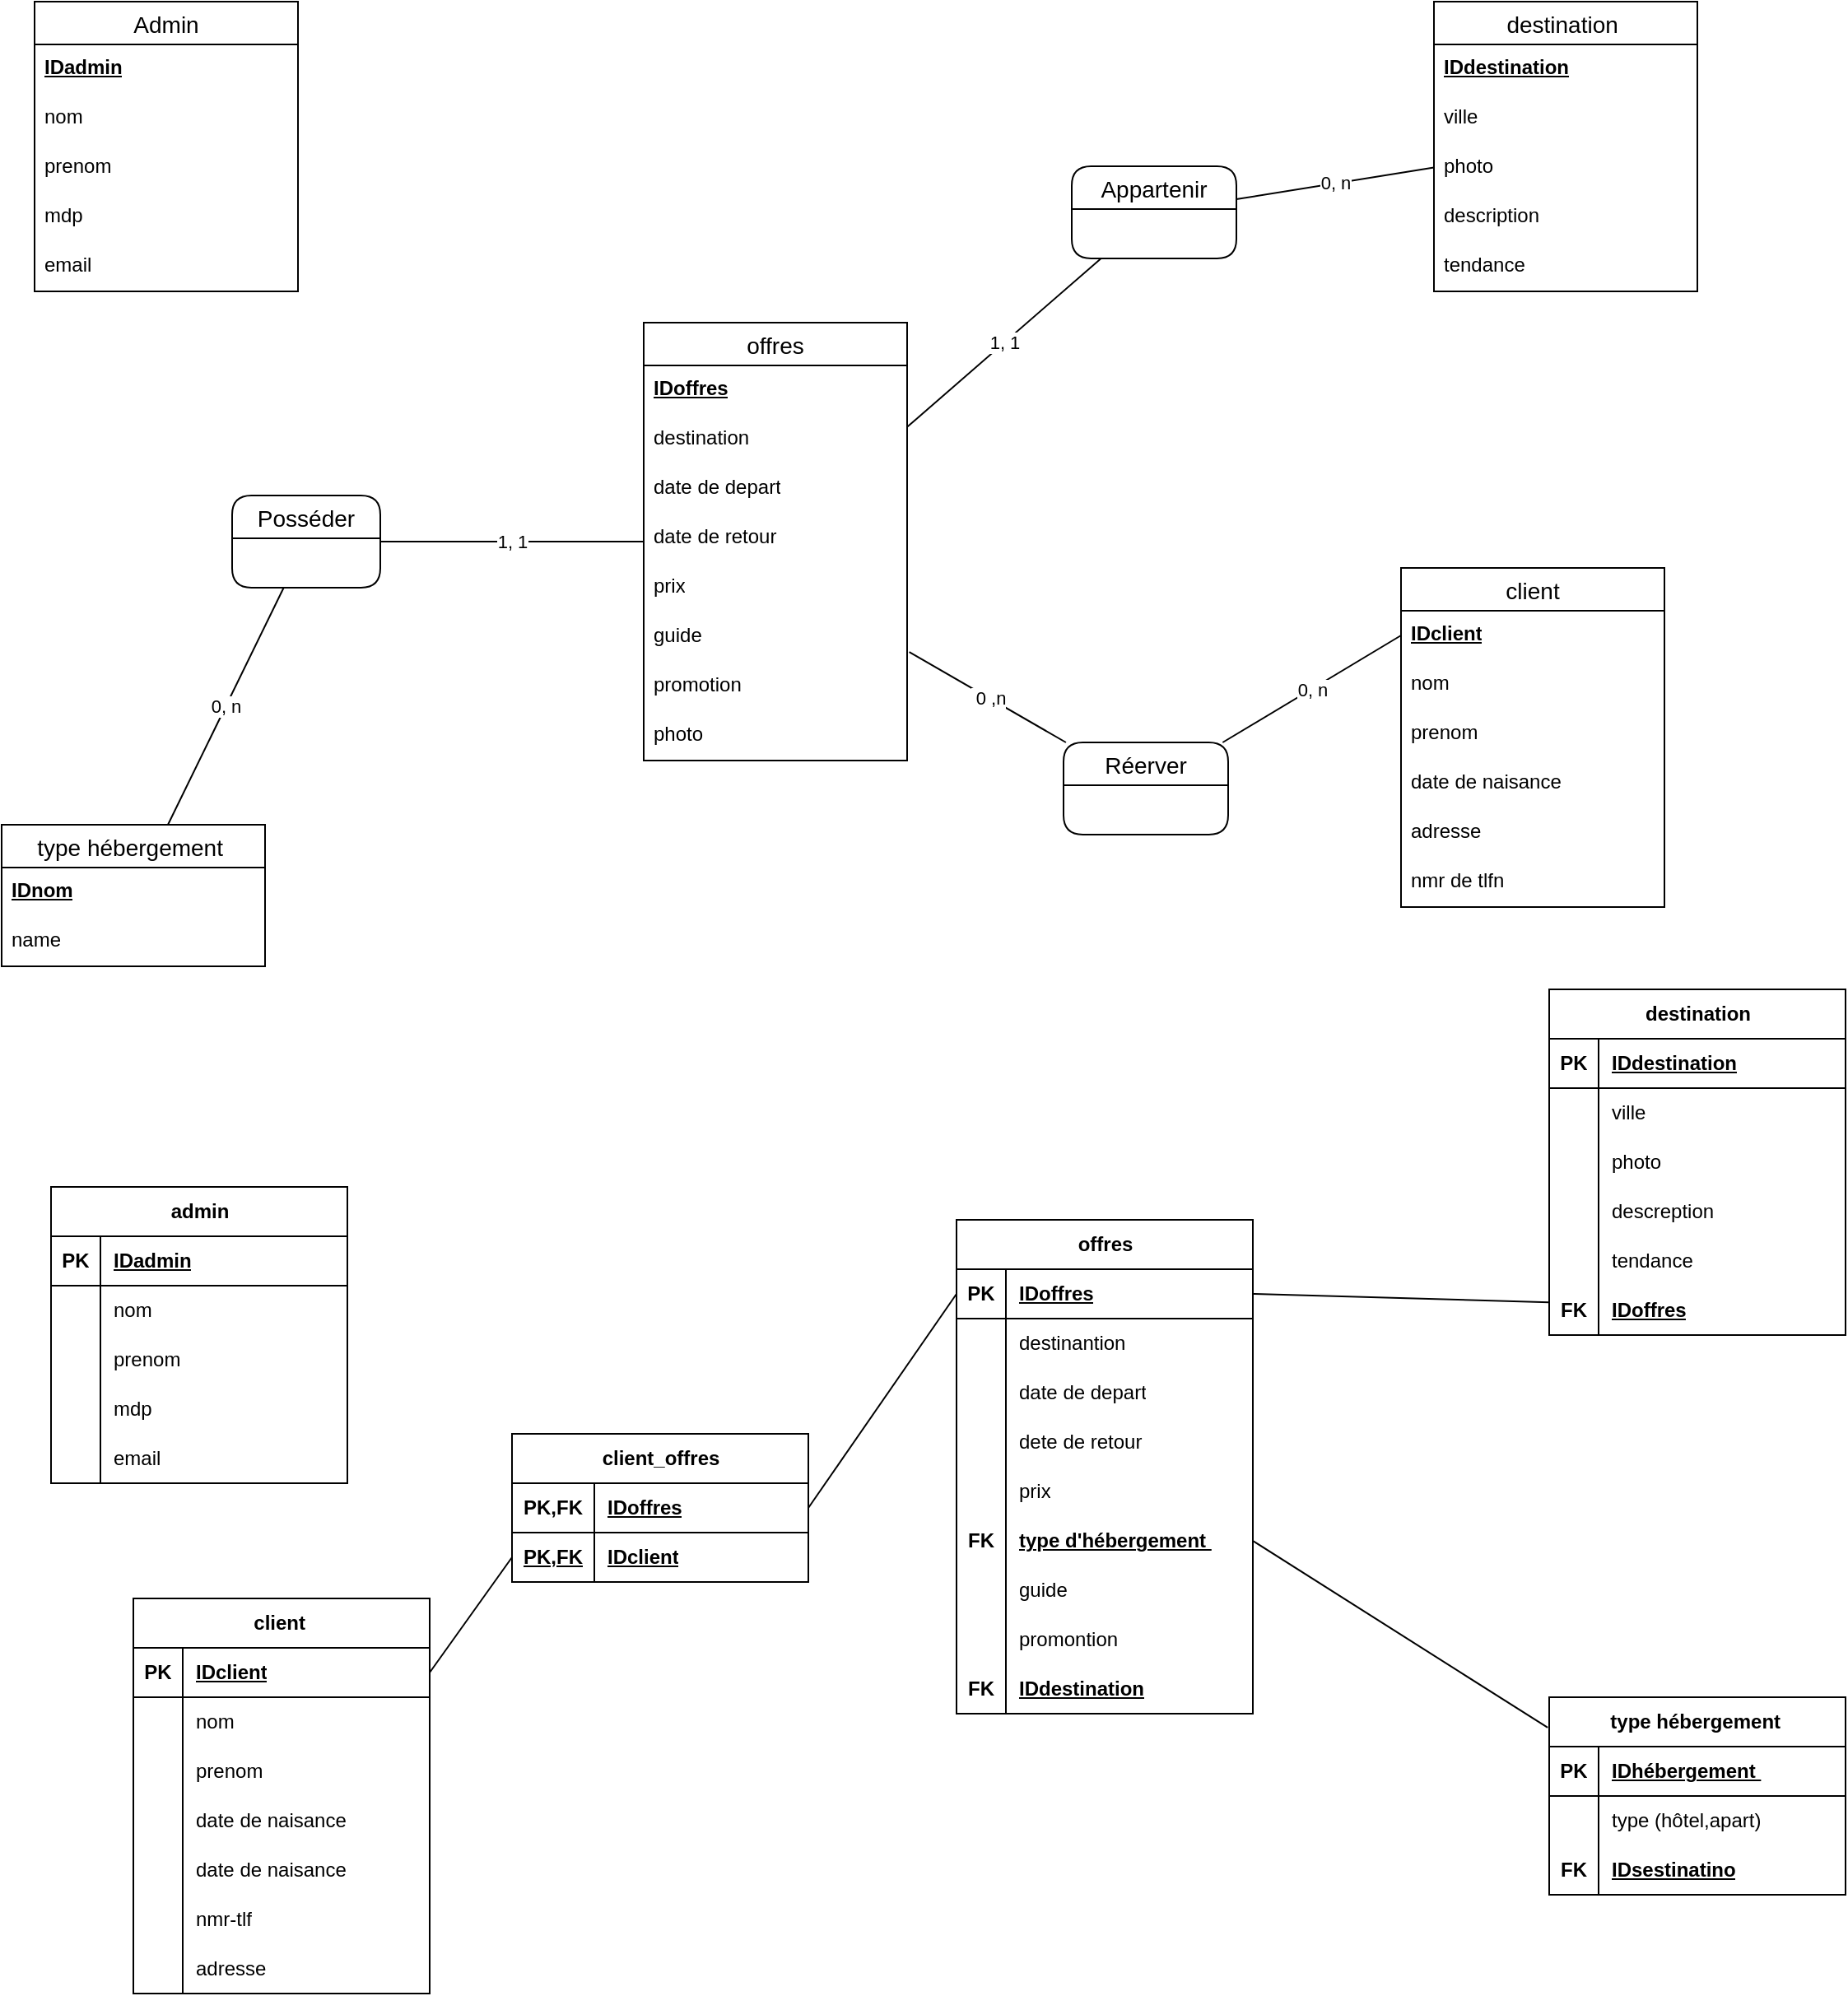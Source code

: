 <mxfile version="21.6.9" type="device">
  <diagram id="Op5srMXvZ2nW5d3PM_7m" name="Page-1">
    <mxGraphModel dx="1677" dy="707" grid="1" gridSize="10" guides="1" tooltips="1" connect="1" arrows="1" fold="1" page="1" pageScale="1" pageWidth="1169" pageHeight="827" math="0" shadow="0">
      <root>
        <mxCell id="0" />
        <mxCell id="1" parent="0" />
        <mxCell id="Rq-ZD23DqwfcKVYxc4v0-29" value="Admin" style="swimlane;fontStyle=0;childLayout=stackLayout;horizontal=1;startSize=26;horizontalStack=0;resizeParent=1;resizeParentMax=0;resizeLast=0;collapsible=1;marginBottom=0;align=center;fontSize=14;" vertex="1" parent="1">
          <mxGeometry x="40" y="70" width="160" height="176" as="geometry" />
        </mxCell>
        <mxCell id="Rq-ZD23DqwfcKVYxc4v0-30" value="&lt;b&gt;&lt;u&gt;IDadmin&lt;/u&gt;&lt;/b&gt;" style="text;strokeColor=none;fillColor=none;spacingLeft=4;spacingRight=4;overflow=hidden;rotatable=0;points=[[0,0.5],[1,0.5]];portConstraint=eastwest;fontSize=12;whiteSpace=wrap;html=1;" vertex="1" parent="Rq-ZD23DqwfcKVYxc4v0-29">
          <mxGeometry y="26" width="160" height="30" as="geometry" />
        </mxCell>
        <mxCell id="Rq-ZD23DqwfcKVYxc4v0-32" value="nom&lt;br&gt;" style="text;strokeColor=none;fillColor=none;spacingLeft=4;spacingRight=4;overflow=hidden;rotatable=0;points=[[0,0.5],[1,0.5]];portConstraint=eastwest;fontSize=12;whiteSpace=wrap;html=1;" vertex="1" parent="Rq-ZD23DqwfcKVYxc4v0-29">
          <mxGeometry y="56" width="160" height="30" as="geometry" />
        </mxCell>
        <mxCell id="Rq-ZD23DqwfcKVYxc4v0-33" value="prenom" style="text;strokeColor=none;fillColor=none;spacingLeft=4;spacingRight=4;overflow=hidden;rotatable=0;points=[[0,0.5],[1,0.5]];portConstraint=eastwest;fontSize=12;whiteSpace=wrap;html=1;" vertex="1" parent="Rq-ZD23DqwfcKVYxc4v0-29">
          <mxGeometry y="86" width="160" height="30" as="geometry" />
        </mxCell>
        <mxCell id="Rq-ZD23DqwfcKVYxc4v0-34" value="mdp" style="text;strokeColor=none;fillColor=none;spacingLeft=4;spacingRight=4;overflow=hidden;rotatable=0;points=[[0,0.5],[1,0.5]];portConstraint=eastwest;fontSize=12;whiteSpace=wrap;html=1;" vertex="1" parent="Rq-ZD23DqwfcKVYxc4v0-29">
          <mxGeometry y="116" width="160" height="30" as="geometry" />
        </mxCell>
        <mxCell id="Rq-ZD23DqwfcKVYxc4v0-35" value="email" style="text;strokeColor=none;fillColor=none;spacingLeft=4;spacingRight=4;overflow=hidden;rotatable=0;points=[[0,0.5],[1,0.5]];portConstraint=eastwest;fontSize=12;whiteSpace=wrap;html=1;" vertex="1" parent="Rq-ZD23DqwfcKVYxc4v0-29">
          <mxGeometry y="146" width="160" height="30" as="geometry" />
        </mxCell>
        <mxCell id="Rq-ZD23DqwfcKVYxc4v0-37" value="offres" style="swimlane;fontStyle=0;childLayout=stackLayout;horizontal=1;startSize=26;horizontalStack=0;resizeParent=1;resizeParentMax=0;resizeLast=0;collapsible=1;marginBottom=0;align=center;fontSize=14;" vertex="1" parent="1">
          <mxGeometry x="410" y="265" width="160" height="266" as="geometry" />
        </mxCell>
        <mxCell id="Rq-ZD23DqwfcKVYxc4v0-38" value="&lt;b&gt;&lt;u&gt;IDoffres&lt;/u&gt;&lt;/b&gt;" style="text;strokeColor=none;fillColor=none;spacingLeft=4;spacingRight=4;overflow=hidden;rotatable=0;points=[[0,0.5],[1,0.5]];portConstraint=eastwest;fontSize=12;whiteSpace=wrap;html=1;" vertex="1" parent="Rq-ZD23DqwfcKVYxc4v0-37">
          <mxGeometry y="26" width="160" height="30" as="geometry" />
        </mxCell>
        <mxCell id="Rq-ZD23DqwfcKVYxc4v0-39" value="destination&amp;nbsp;" style="text;strokeColor=none;fillColor=none;spacingLeft=4;spacingRight=4;overflow=hidden;rotatable=0;points=[[0,0.5],[1,0.5]];portConstraint=eastwest;fontSize=12;whiteSpace=wrap;html=1;" vertex="1" parent="Rq-ZD23DqwfcKVYxc4v0-37">
          <mxGeometry y="56" width="160" height="30" as="geometry" />
        </mxCell>
        <mxCell id="Rq-ZD23DqwfcKVYxc4v0-40" value="date de depart" style="text;strokeColor=none;fillColor=none;spacingLeft=4;spacingRight=4;overflow=hidden;rotatable=0;points=[[0,0.5],[1,0.5]];portConstraint=eastwest;fontSize=12;whiteSpace=wrap;html=1;" vertex="1" parent="Rq-ZD23DqwfcKVYxc4v0-37">
          <mxGeometry y="86" width="160" height="30" as="geometry" />
        </mxCell>
        <mxCell id="Rq-ZD23DqwfcKVYxc4v0-41" value="date de retour" style="text;strokeColor=none;fillColor=none;spacingLeft=4;spacingRight=4;overflow=hidden;rotatable=0;points=[[0,0.5],[1,0.5]];portConstraint=eastwest;fontSize=12;whiteSpace=wrap;html=1;" vertex="1" parent="Rq-ZD23DqwfcKVYxc4v0-37">
          <mxGeometry y="116" width="160" height="30" as="geometry" />
        </mxCell>
        <mxCell id="Rq-ZD23DqwfcKVYxc4v0-43" value="prix" style="text;strokeColor=none;fillColor=none;spacingLeft=4;spacingRight=4;overflow=hidden;rotatable=0;points=[[0,0.5],[1,0.5]];portConstraint=eastwest;fontSize=12;whiteSpace=wrap;html=1;" vertex="1" parent="Rq-ZD23DqwfcKVYxc4v0-37">
          <mxGeometry y="146" width="160" height="30" as="geometry" />
        </mxCell>
        <mxCell id="Rq-ZD23DqwfcKVYxc4v0-45" value="guide" style="text;strokeColor=none;fillColor=none;spacingLeft=4;spacingRight=4;overflow=hidden;rotatable=0;points=[[0,0.5],[1,0.5]];portConstraint=eastwest;fontSize=12;whiteSpace=wrap;html=1;" vertex="1" parent="Rq-ZD23DqwfcKVYxc4v0-37">
          <mxGeometry y="176" width="160" height="30" as="geometry" />
        </mxCell>
        <mxCell id="Rq-ZD23DqwfcKVYxc4v0-46" value="promotion&amp;nbsp;" style="text;strokeColor=none;fillColor=none;spacingLeft=4;spacingRight=4;overflow=hidden;rotatable=0;points=[[0,0.5],[1,0.5]];portConstraint=eastwest;fontSize=12;whiteSpace=wrap;html=1;" vertex="1" parent="Rq-ZD23DqwfcKVYxc4v0-37">
          <mxGeometry y="206" width="160" height="30" as="geometry" />
        </mxCell>
        <mxCell id="Rq-ZD23DqwfcKVYxc4v0-181" value="photo" style="text;strokeColor=none;fillColor=none;spacingLeft=4;spacingRight=4;overflow=hidden;rotatable=0;points=[[0,0.5],[1,0.5]];portConstraint=eastwest;fontSize=12;whiteSpace=wrap;html=1;" vertex="1" parent="Rq-ZD23DqwfcKVYxc4v0-37">
          <mxGeometry y="236" width="160" height="30" as="geometry" />
        </mxCell>
        <mxCell id="Rq-ZD23DqwfcKVYxc4v0-52" value="destination " style="swimlane;fontStyle=0;childLayout=stackLayout;horizontal=1;startSize=26;horizontalStack=0;resizeParent=1;resizeParentMax=0;resizeLast=0;collapsible=1;marginBottom=0;align=center;fontSize=14;" vertex="1" parent="1">
          <mxGeometry x="890" y="70" width="160" height="176" as="geometry" />
        </mxCell>
        <mxCell id="Rq-ZD23DqwfcKVYxc4v0-53" value="&lt;b&gt;&lt;u&gt;IDdestination&lt;/u&gt;&lt;/b&gt;" style="text;strokeColor=none;fillColor=none;spacingLeft=4;spacingRight=4;overflow=hidden;rotatable=0;points=[[0,0.5],[1,0.5]];portConstraint=eastwest;fontSize=12;whiteSpace=wrap;html=1;" vertex="1" parent="Rq-ZD23DqwfcKVYxc4v0-52">
          <mxGeometry y="26" width="160" height="30" as="geometry" />
        </mxCell>
        <mxCell id="Rq-ZD23DqwfcKVYxc4v0-54" value="ville" style="text;strokeColor=none;fillColor=none;spacingLeft=4;spacingRight=4;overflow=hidden;rotatable=0;points=[[0,0.5],[1,0.5]];portConstraint=eastwest;fontSize=12;whiteSpace=wrap;html=1;" vertex="1" parent="Rq-ZD23DqwfcKVYxc4v0-52">
          <mxGeometry y="56" width="160" height="30" as="geometry" />
        </mxCell>
        <mxCell id="Rq-ZD23DqwfcKVYxc4v0-56" value="photo" style="text;strokeColor=none;fillColor=none;spacingLeft=4;spacingRight=4;overflow=hidden;rotatable=0;points=[[0,0.5],[1,0.5]];portConstraint=eastwest;fontSize=12;whiteSpace=wrap;html=1;" vertex="1" parent="Rq-ZD23DqwfcKVYxc4v0-52">
          <mxGeometry y="86" width="160" height="30" as="geometry" />
        </mxCell>
        <mxCell id="Rq-ZD23DqwfcKVYxc4v0-55" value="description" style="text;strokeColor=none;fillColor=none;spacingLeft=4;spacingRight=4;overflow=hidden;rotatable=0;points=[[0,0.5],[1,0.5]];portConstraint=eastwest;fontSize=12;whiteSpace=wrap;html=1;" vertex="1" parent="Rq-ZD23DqwfcKVYxc4v0-52">
          <mxGeometry y="116" width="160" height="30" as="geometry" />
        </mxCell>
        <mxCell id="Rq-ZD23DqwfcKVYxc4v0-81" value="tendance" style="text;strokeColor=none;fillColor=none;spacingLeft=4;spacingRight=4;overflow=hidden;rotatable=0;points=[[0,0.5],[1,0.5]];portConstraint=eastwest;fontSize=12;whiteSpace=wrap;html=1;" vertex="1" parent="Rq-ZD23DqwfcKVYxc4v0-52">
          <mxGeometry y="146" width="160" height="30" as="geometry" />
        </mxCell>
        <mxCell id="Rq-ZD23DqwfcKVYxc4v0-61" value="type hébergement " style="swimlane;fontStyle=0;childLayout=stackLayout;horizontal=1;startSize=26;horizontalStack=0;resizeParent=1;resizeParentMax=0;resizeLast=0;collapsible=1;marginBottom=0;align=center;fontSize=14;" vertex="1" parent="1">
          <mxGeometry x="20" y="570" width="160" height="86" as="geometry" />
        </mxCell>
        <mxCell id="Rq-ZD23DqwfcKVYxc4v0-62" value="&lt;b&gt;&lt;u&gt;IDnom&lt;/u&gt;&lt;/b&gt;" style="text;strokeColor=none;fillColor=none;spacingLeft=4;spacingRight=4;overflow=hidden;rotatable=0;points=[[0,0.5],[1,0.5]];portConstraint=eastwest;fontSize=12;whiteSpace=wrap;html=1;" vertex="1" parent="Rq-ZD23DqwfcKVYxc4v0-61">
          <mxGeometry y="26" width="160" height="30" as="geometry" />
        </mxCell>
        <mxCell id="Rq-ZD23DqwfcKVYxc4v0-63" value="name" style="text;strokeColor=none;fillColor=none;spacingLeft=4;spacingRight=4;overflow=hidden;rotatable=0;points=[[0,0.5],[1,0.5]];portConstraint=eastwest;fontSize=12;whiteSpace=wrap;html=1;" vertex="1" parent="Rq-ZD23DqwfcKVYxc4v0-61">
          <mxGeometry y="56" width="160" height="30" as="geometry" />
        </mxCell>
        <mxCell id="Rq-ZD23DqwfcKVYxc4v0-66" value="Appartenir" style="swimlane;fontStyle=0;childLayout=stackLayout;horizontal=1;startSize=26;horizontalStack=0;resizeParent=1;resizeParentMax=0;resizeLast=0;collapsible=1;marginBottom=0;align=center;fontSize=14;rounded=1;" vertex="1" parent="1">
          <mxGeometry x="670" y="170" width="100" height="56" as="geometry" />
        </mxCell>
        <mxCell id="Rq-ZD23DqwfcKVYxc4v0-74" value="0, n" style="endArrow=none;html=1;rounded=0;" edge="1" parent="1" source="Rq-ZD23DqwfcKVYxc4v0-52" target="Rq-ZD23DqwfcKVYxc4v0-66">
          <mxGeometry relative="1" as="geometry">
            <mxPoint x="280" y="610" as="sourcePoint" />
            <mxPoint x="440" y="610" as="targetPoint" />
          </mxGeometry>
        </mxCell>
        <mxCell id="Rq-ZD23DqwfcKVYxc4v0-75" value="1, 1" style="endArrow=none;html=1;rounded=0;" edge="1" parent="1" source="Rq-ZD23DqwfcKVYxc4v0-37" target="Rq-ZD23DqwfcKVYxc4v0-66">
          <mxGeometry relative="1" as="geometry">
            <mxPoint x="280" y="610" as="sourcePoint" />
            <mxPoint x="440" y="610" as="targetPoint" />
          </mxGeometry>
        </mxCell>
        <mxCell id="Rq-ZD23DqwfcKVYxc4v0-78" value="Posséder" style="swimlane;fontStyle=0;childLayout=stackLayout;horizontal=1;startSize=26;horizontalStack=0;resizeParent=1;resizeParentMax=0;resizeLast=0;collapsible=1;marginBottom=0;align=center;fontSize=14;rounded=1;" vertex="1" parent="1">
          <mxGeometry x="160" y="370" width="90" height="56" as="geometry" />
        </mxCell>
        <mxCell id="Rq-ZD23DqwfcKVYxc4v0-79" value="1, 1" style="endArrow=none;html=1;rounded=0;" edge="1" parent="1" source="Rq-ZD23DqwfcKVYxc4v0-78" target="Rq-ZD23DqwfcKVYxc4v0-37">
          <mxGeometry relative="1" as="geometry">
            <mxPoint x="280" y="570" as="sourcePoint" />
            <mxPoint x="440" y="570" as="targetPoint" />
          </mxGeometry>
        </mxCell>
        <mxCell id="Rq-ZD23DqwfcKVYxc4v0-80" value="0, n" style="endArrow=none;html=1;rounded=0;" edge="1" parent="1" source="Rq-ZD23DqwfcKVYxc4v0-78" target="Rq-ZD23DqwfcKVYxc4v0-61">
          <mxGeometry relative="1" as="geometry">
            <mxPoint x="280" y="570" as="sourcePoint" />
            <mxPoint x="440" y="570" as="targetPoint" />
          </mxGeometry>
        </mxCell>
        <mxCell id="Rq-ZD23DqwfcKVYxc4v0-82" value="admin" style="shape=table;startSize=30;container=1;collapsible=1;childLayout=tableLayout;fixedRows=1;rowLines=0;fontStyle=1;align=center;resizeLast=1;html=1;" vertex="1" parent="1">
          <mxGeometry x="50" y="790" width="180" height="180" as="geometry" />
        </mxCell>
        <mxCell id="Rq-ZD23DqwfcKVYxc4v0-83" value="" style="shape=tableRow;horizontal=0;startSize=0;swimlaneHead=0;swimlaneBody=0;fillColor=none;collapsible=0;dropTarget=0;points=[[0,0.5],[1,0.5]];portConstraint=eastwest;top=0;left=0;right=0;bottom=1;" vertex="1" parent="Rq-ZD23DqwfcKVYxc4v0-82">
          <mxGeometry y="30" width="180" height="30" as="geometry" />
        </mxCell>
        <mxCell id="Rq-ZD23DqwfcKVYxc4v0-84" value="PK" style="shape=partialRectangle;connectable=0;fillColor=none;top=0;left=0;bottom=0;right=0;fontStyle=1;overflow=hidden;whiteSpace=wrap;html=1;" vertex="1" parent="Rq-ZD23DqwfcKVYxc4v0-83">
          <mxGeometry width="30" height="30" as="geometry">
            <mxRectangle width="30" height="30" as="alternateBounds" />
          </mxGeometry>
        </mxCell>
        <mxCell id="Rq-ZD23DqwfcKVYxc4v0-85" value="IDadmin" style="shape=partialRectangle;connectable=0;fillColor=none;top=0;left=0;bottom=0;right=0;align=left;spacingLeft=6;fontStyle=5;overflow=hidden;whiteSpace=wrap;html=1;" vertex="1" parent="Rq-ZD23DqwfcKVYxc4v0-83">
          <mxGeometry x="30" width="150" height="30" as="geometry">
            <mxRectangle width="150" height="30" as="alternateBounds" />
          </mxGeometry>
        </mxCell>
        <mxCell id="Rq-ZD23DqwfcKVYxc4v0-86" value="" style="shape=tableRow;horizontal=0;startSize=0;swimlaneHead=0;swimlaneBody=0;fillColor=none;collapsible=0;dropTarget=0;points=[[0,0.5],[1,0.5]];portConstraint=eastwest;top=0;left=0;right=0;bottom=0;" vertex="1" parent="Rq-ZD23DqwfcKVYxc4v0-82">
          <mxGeometry y="60" width="180" height="30" as="geometry" />
        </mxCell>
        <mxCell id="Rq-ZD23DqwfcKVYxc4v0-87" value="" style="shape=partialRectangle;connectable=0;fillColor=none;top=0;left=0;bottom=0;right=0;editable=1;overflow=hidden;whiteSpace=wrap;html=1;" vertex="1" parent="Rq-ZD23DqwfcKVYxc4v0-86">
          <mxGeometry width="30" height="30" as="geometry">
            <mxRectangle width="30" height="30" as="alternateBounds" />
          </mxGeometry>
        </mxCell>
        <mxCell id="Rq-ZD23DqwfcKVYxc4v0-88" value="nom" style="shape=partialRectangle;connectable=0;fillColor=none;top=0;left=0;bottom=0;right=0;align=left;spacingLeft=6;overflow=hidden;whiteSpace=wrap;html=1;" vertex="1" parent="Rq-ZD23DqwfcKVYxc4v0-86">
          <mxGeometry x="30" width="150" height="30" as="geometry">
            <mxRectangle width="150" height="30" as="alternateBounds" />
          </mxGeometry>
        </mxCell>
        <mxCell id="Rq-ZD23DqwfcKVYxc4v0-89" value="" style="shape=tableRow;horizontal=0;startSize=0;swimlaneHead=0;swimlaneBody=0;fillColor=none;collapsible=0;dropTarget=0;points=[[0,0.5],[1,0.5]];portConstraint=eastwest;top=0;left=0;right=0;bottom=0;" vertex="1" parent="Rq-ZD23DqwfcKVYxc4v0-82">
          <mxGeometry y="90" width="180" height="30" as="geometry" />
        </mxCell>
        <mxCell id="Rq-ZD23DqwfcKVYxc4v0-90" value="" style="shape=partialRectangle;connectable=0;fillColor=none;top=0;left=0;bottom=0;right=0;editable=1;overflow=hidden;whiteSpace=wrap;html=1;" vertex="1" parent="Rq-ZD23DqwfcKVYxc4v0-89">
          <mxGeometry width="30" height="30" as="geometry">
            <mxRectangle width="30" height="30" as="alternateBounds" />
          </mxGeometry>
        </mxCell>
        <mxCell id="Rq-ZD23DqwfcKVYxc4v0-91" value="prenom" style="shape=partialRectangle;connectable=0;fillColor=none;top=0;left=0;bottom=0;right=0;align=left;spacingLeft=6;overflow=hidden;whiteSpace=wrap;html=1;" vertex="1" parent="Rq-ZD23DqwfcKVYxc4v0-89">
          <mxGeometry x="30" width="150" height="30" as="geometry">
            <mxRectangle width="150" height="30" as="alternateBounds" />
          </mxGeometry>
        </mxCell>
        <mxCell id="Rq-ZD23DqwfcKVYxc4v0-92" value="" style="shape=tableRow;horizontal=0;startSize=0;swimlaneHead=0;swimlaneBody=0;fillColor=none;collapsible=0;dropTarget=0;points=[[0,0.5],[1,0.5]];portConstraint=eastwest;top=0;left=0;right=0;bottom=0;" vertex="1" parent="Rq-ZD23DqwfcKVYxc4v0-82">
          <mxGeometry y="120" width="180" height="30" as="geometry" />
        </mxCell>
        <mxCell id="Rq-ZD23DqwfcKVYxc4v0-93" value="" style="shape=partialRectangle;connectable=0;fillColor=none;top=0;left=0;bottom=0;right=0;editable=1;overflow=hidden;whiteSpace=wrap;html=1;" vertex="1" parent="Rq-ZD23DqwfcKVYxc4v0-92">
          <mxGeometry width="30" height="30" as="geometry">
            <mxRectangle width="30" height="30" as="alternateBounds" />
          </mxGeometry>
        </mxCell>
        <mxCell id="Rq-ZD23DqwfcKVYxc4v0-94" value="mdp" style="shape=partialRectangle;connectable=0;fillColor=none;top=0;left=0;bottom=0;right=0;align=left;spacingLeft=6;overflow=hidden;whiteSpace=wrap;html=1;" vertex="1" parent="Rq-ZD23DqwfcKVYxc4v0-92">
          <mxGeometry x="30" width="150" height="30" as="geometry">
            <mxRectangle width="150" height="30" as="alternateBounds" />
          </mxGeometry>
        </mxCell>
        <mxCell id="Rq-ZD23DqwfcKVYxc4v0-95" value="" style="shape=tableRow;horizontal=0;startSize=0;swimlaneHead=0;swimlaneBody=0;fillColor=none;collapsible=0;dropTarget=0;points=[[0,0.5],[1,0.5]];portConstraint=eastwest;top=0;left=0;right=0;bottom=0;" vertex="1" parent="Rq-ZD23DqwfcKVYxc4v0-82">
          <mxGeometry y="150" width="180" height="30" as="geometry" />
        </mxCell>
        <mxCell id="Rq-ZD23DqwfcKVYxc4v0-96" value="" style="shape=partialRectangle;connectable=0;fillColor=none;top=0;left=0;bottom=0;right=0;editable=1;overflow=hidden;whiteSpace=wrap;html=1;" vertex="1" parent="Rq-ZD23DqwfcKVYxc4v0-95">
          <mxGeometry width="30" height="30" as="geometry">
            <mxRectangle width="30" height="30" as="alternateBounds" />
          </mxGeometry>
        </mxCell>
        <mxCell id="Rq-ZD23DqwfcKVYxc4v0-97" value="email" style="shape=partialRectangle;connectable=0;fillColor=none;top=0;left=0;bottom=0;right=0;align=left;spacingLeft=6;overflow=hidden;whiteSpace=wrap;html=1;" vertex="1" parent="Rq-ZD23DqwfcKVYxc4v0-95">
          <mxGeometry x="30" width="150" height="30" as="geometry">
            <mxRectangle width="150" height="30" as="alternateBounds" />
          </mxGeometry>
        </mxCell>
        <mxCell id="Rq-ZD23DqwfcKVYxc4v0-98" value="offres" style="shape=table;startSize=30;container=1;collapsible=1;childLayout=tableLayout;fixedRows=1;rowLines=0;fontStyle=1;align=center;resizeLast=1;html=1;" vertex="1" parent="1">
          <mxGeometry x="600" y="810" width="180" height="300" as="geometry" />
        </mxCell>
        <mxCell id="Rq-ZD23DqwfcKVYxc4v0-99" value="" style="shape=tableRow;horizontal=0;startSize=0;swimlaneHead=0;swimlaneBody=0;fillColor=none;collapsible=0;dropTarget=0;points=[[0,0.5],[1,0.5]];portConstraint=eastwest;top=0;left=0;right=0;bottom=1;" vertex="1" parent="Rq-ZD23DqwfcKVYxc4v0-98">
          <mxGeometry y="30" width="180" height="30" as="geometry" />
        </mxCell>
        <mxCell id="Rq-ZD23DqwfcKVYxc4v0-100" value="PK" style="shape=partialRectangle;connectable=0;fillColor=none;top=0;left=0;bottom=0;right=0;fontStyle=1;overflow=hidden;whiteSpace=wrap;html=1;" vertex="1" parent="Rq-ZD23DqwfcKVYxc4v0-99">
          <mxGeometry width="30" height="30" as="geometry">
            <mxRectangle width="30" height="30" as="alternateBounds" />
          </mxGeometry>
        </mxCell>
        <mxCell id="Rq-ZD23DqwfcKVYxc4v0-101" value="IDoffres" style="shape=partialRectangle;connectable=0;fillColor=none;top=0;left=0;bottom=0;right=0;align=left;spacingLeft=6;fontStyle=5;overflow=hidden;whiteSpace=wrap;html=1;" vertex="1" parent="Rq-ZD23DqwfcKVYxc4v0-99">
          <mxGeometry x="30" width="150" height="30" as="geometry">
            <mxRectangle width="150" height="30" as="alternateBounds" />
          </mxGeometry>
        </mxCell>
        <mxCell id="Rq-ZD23DqwfcKVYxc4v0-102" value="" style="shape=tableRow;horizontal=0;startSize=0;swimlaneHead=0;swimlaneBody=0;fillColor=none;collapsible=0;dropTarget=0;points=[[0,0.5],[1,0.5]];portConstraint=eastwest;top=0;left=0;right=0;bottom=0;" vertex="1" parent="Rq-ZD23DqwfcKVYxc4v0-98">
          <mxGeometry y="60" width="180" height="30" as="geometry" />
        </mxCell>
        <mxCell id="Rq-ZD23DqwfcKVYxc4v0-103" value="" style="shape=partialRectangle;connectable=0;fillColor=none;top=0;left=0;bottom=0;right=0;editable=1;overflow=hidden;whiteSpace=wrap;html=1;" vertex="1" parent="Rq-ZD23DqwfcKVYxc4v0-102">
          <mxGeometry width="30" height="30" as="geometry">
            <mxRectangle width="30" height="30" as="alternateBounds" />
          </mxGeometry>
        </mxCell>
        <mxCell id="Rq-ZD23DqwfcKVYxc4v0-104" value="destinantion" style="shape=partialRectangle;connectable=0;fillColor=none;top=0;left=0;bottom=0;right=0;align=left;spacingLeft=6;overflow=hidden;whiteSpace=wrap;html=1;" vertex="1" parent="Rq-ZD23DqwfcKVYxc4v0-102">
          <mxGeometry x="30" width="150" height="30" as="geometry">
            <mxRectangle width="150" height="30" as="alternateBounds" />
          </mxGeometry>
        </mxCell>
        <mxCell id="Rq-ZD23DqwfcKVYxc4v0-105" value="" style="shape=tableRow;horizontal=0;startSize=0;swimlaneHead=0;swimlaneBody=0;fillColor=none;collapsible=0;dropTarget=0;points=[[0,0.5],[1,0.5]];portConstraint=eastwest;top=0;left=0;right=0;bottom=0;" vertex="1" parent="Rq-ZD23DqwfcKVYxc4v0-98">
          <mxGeometry y="90" width="180" height="30" as="geometry" />
        </mxCell>
        <mxCell id="Rq-ZD23DqwfcKVYxc4v0-106" value="" style="shape=partialRectangle;connectable=0;fillColor=none;top=0;left=0;bottom=0;right=0;editable=1;overflow=hidden;whiteSpace=wrap;html=1;" vertex="1" parent="Rq-ZD23DqwfcKVYxc4v0-105">
          <mxGeometry width="30" height="30" as="geometry">
            <mxRectangle width="30" height="30" as="alternateBounds" />
          </mxGeometry>
        </mxCell>
        <mxCell id="Rq-ZD23DqwfcKVYxc4v0-107" value="date de depart" style="shape=partialRectangle;connectable=0;fillColor=none;top=0;left=0;bottom=0;right=0;align=left;spacingLeft=6;overflow=hidden;whiteSpace=wrap;html=1;" vertex="1" parent="Rq-ZD23DqwfcKVYxc4v0-105">
          <mxGeometry x="30" width="150" height="30" as="geometry">
            <mxRectangle width="150" height="30" as="alternateBounds" />
          </mxGeometry>
        </mxCell>
        <mxCell id="Rq-ZD23DqwfcKVYxc4v0-108" value="" style="shape=tableRow;horizontal=0;startSize=0;swimlaneHead=0;swimlaneBody=0;fillColor=none;collapsible=0;dropTarget=0;points=[[0,0.5],[1,0.5]];portConstraint=eastwest;top=0;left=0;right=0;bottom=0;" vertex="1" parent="Rq-ZD23DqwfcKVYxc4v0-98">
          <mxGeometry y="120" width="180" height="30" as="geometry" />
        </mxCell>
        <mxCell id="Rq-ZD23DqwfcKVYxc4v0-109" value="" style="shape=partialRectangle;connectable=0;fillColor=none;top=0;left=0;bottom=0;right=0;editable=1;overflow=hidden;whiteSpace=wrap;html=1;" vertex="1" parent="Rq-ZD23DqwfcKVYxc4v0-108">
          <mxGeometry width="30" height="30" as="geometry">
            <mxRectangle width="30" height="30" as="alternateBounds" />
          </mxGeometry>
        </mxCell>
        <mxCell id="Rq-ZD23DqwfcKVYxc4v0-110" value="dete de retour" style="shape=partialRectangle;connectable=0;fillColor=none;top=0;left=0;bottom=0;right=0;align=left;spacingLeft=6;overflow=hidden;whiteSpace=wrap;html=1;" vertex="1" parent="Rq-ZD23DqwfcKVYxc4v0-108">
          <mxGeometry x="30" width="150" height="30" as="geometry">
            <mxRectangle width="150" height="30" as="alternateBounds" />
          </mxGeometry>
        </mxCell>
        <mxCell id="Rq-ZD23DqwfcKVYxc4v0-111" value="" style="shape=tableRow;horizontal=0;startSize=0;swimlaneHead=0;swimlaneBody=0;fillColor=none;collapsible=0;dropTarget=0;points=[[0,0.5],[1,0.5]];portConstraint=eastwest;top=0;left=0;right=0;bottom=0;" vertex="1" parent="Rq-ZD23DqwfcKVYxc4v0-98">
          <mxGeometry y="150" width="180" height="30" as="geometry" />
        </mxCell>
        <mxCell id="Rq-ZD23DqwfcKVYxc4v0-112" value="" style="shape=partialRectangle;connectable=0;fillColor=none;top=0;left=0;bottom=0;right=0;editable=1;overflow=hidden;whiteSpace=wrap;html=1;" vertex="1" parent="Rq-ZD23DqwfcKVYxc4v0-111">
          <mxGeometry width="30" height="30" as="geometry">
            <mxRectangle width="30" height="30" as="alternateBounds" />
          </mxGeometry>
        </mxCell>
        <mxCell id="Rq-ZD23DqwfcKVYxc4v0-113" value="prix" style="shape=partialRectangle;connectable=0;fillColor=none;top=0;left=0;bottom=0;right=0;align=left;spacingLeft=6;overflow=hidden;whiteSpace=wrap;html=1;" vertex="1" parent="Rq-ZD23DqwfcKVYxc4v0-111">
          <mxGeometry x="30" width="150" height="30" as="geometry">
            <mxRectangle width="150" height="30" as="alternateBounds" />
          </mxGeometry>
        </mxCell>
        <mxCell id="Rq-ZD23DqwfcKVYxc4v0-114" value="" style="shape=tableRow;horizontal=0;startSize=0;swimlaneHead=0;swimlaneBody=0;fillColor=none;collapsible=0;dropTarget=0;points=[[0,0.5],[1,0.5]];portConstraint=eastwest;top=0;left=0;right=0;bottom=0;" vertex="1" parent="Rq-ZD23DqwfcKVYxc4v0-98">
          <mxGeometry y="180" width="180" height="30" as="geometry" />
        </mxCell>
        <mxCell id="Rq-ZD23DqwfcKVYxc4v0-115" value="&lt;b&gt;FK&lt;/b&gt;" style="shape=partialRectangle;connectable=0;fillColor=none;top=0;left=0;bottom=0;right=0;editable=1;overflow=hidden;whiteSpace=wrap;html=1;" vertex="1" parent="Rq-ZD23DqwfcKVYxc4v0-114">
          <mxGeometry width="30" height="30" as="geometry">
            <mxRectangle width="30" height="30" as="alternateBounds" />
          </mxGeometry>
        </mxCell>
        <mxCell id="Rq-ZD23DqwfcKVYxc4v0-116" value="&lt;b&gt;&lt;u&gt;type d&#39;hébergement&amp;nbsp;&lt;/u&gt;&lt;/b&gt;" style="shape=partialRectangle;connectable=0;fillColor=none;top=0;left=0;bottom=0;right=0;align=left;spacingLeft=6;overflow=hidden;whiteSpace=wrap;html=1;" vertex="1" parent="Rq-ZD23DqwfcKVYxc4v0-114">
          <mxGeometry x="30" width="150" height="30" as="geometry">
            <mxRectangle width="150" height="30" as="alternateBounds" />
          </mxGeometry>
        </mxCell>
        <mxCell id="Rq-ZD23DqwfcKVYxc4v0-118" value="" style="shape=tableRow;horizontal=0;startSize=0;swimlaneHead=0;swimlaneBody=0;fillColor=none;collapsible=0;dropTarget=0;points=[[0,0.5],[1,0.5]];portConstraint=eastwest;top=0;left=0;right=0;bottom=0;" vertex="1" parent="Rq-ZD23DqwfcKVYxc4v0-98">
          <mxGeometry y="210" width="180" height="30" as="geometry" />
        </mxCell>
        <mxCell id="Rq-ZD23DqwfcKVYxc4v0-119" value="" style="shape=partialRectangle;connectable=0;fillColor=none;top=0;left=0;bottom=0;right=0;editable=1;overflow=hidden;whiteSpace=wrap;html=1;" vertex="1" parent="Rq-ZD23DqwfcKVYxc4v0-118">
          <mxGeometry width="30" height="30" as="geometry">
            <mxRectangle width="30" height="30" as="alternateBounds" />
          </mxGeometry>
        </mxCell>
        <mxCell id="Rq-ZD23DqwfcKVYxc4v0-120" value="guide" style="shape=partialRectangle;connectable=0;fillColor=none;top=0;left=0;bottom=0;right=0;align=left;spacingLeft=6;overflow=hidden;whiteSpace=wrap;html=1;" vertex="1" parent="Rq-ZD23DqwfcKVYxc4v0-118">
          <mxGeometry x="30" width="150" height="30" as="geometry">
            <mxRectangle width="150" height="30" as="alternateBounds" />
          </mxGeometry>
        </mxCell>
        <mxCell id="Rq-ZD23DqwfcKVYxc4v0-121" value="" style="shape=tableRow;horizontal=0;startSize=0;swimlaneHead=0;swimlaneBody=0;fillColor=none;collapsible=0;dropTarget=0;points=[[0,0.5],[1,0.5]];portConstraint=eastwest;top=0;left=0;right=0;bottom=0;" vertex="1" parent="Rq-ZD23DqwfcKVYxc4v0-98">
          <mxGeometry y="240" width="180" height="30" as="geometry" />
        </mxCell>
        <mxCell id="Rq-ZD23DqwfcKVYxc4v0-122" value="" style="shape=partialRectangle;connectable=0;fillColor=none;top=0;left=0;bottom=0;right=0;editable=1;overflow=hidden;whiteSpace=wrap;html=1;" vertex="1" parent="Rq-ZD23DqwfcKVYxc4v0-121">
          <mxGeometry width="30" height="30" as="geometry">
            <mxRectangle width="30" height="30" as="alternateBounds" />
          </mxGeometry>
        </mxCell>
        <mxCell id="Rq-ZD23DqwfcKVYxc4v0-123" value="promontion" style="shape=partialRectangle;connectable=0;fillColor=none;top=0;left=0;bottom=0;right=0;align=left;spacingLeft=6;overflow=hidden;whiteSpace=wrap;html=1;" vertex="1" parent="Rq-ZD23DqwfcKVYxc4v0-121">
          <mxGeometry x="30" width="150" height="30" as="geometry">
            <mxRectangle width="150" height="30" as="alternateBounds" />
          </mxGeometry>
        </mxCell>
        <mxCell id="Rq-ZD23DqwfcKVYxc4v0-160" value="" style="shape=tableRow;horizontal=0;startSize=0;swimlaneHead=0;swimlaneBody=0;fillColor=none;collapsible=0;dropTarget=0;points=[[0,0.5],[1,0.5]];portConstraint=eastwest;top=0;left=0;right=0;bottom=0;" vertex="1" parent="Rq-ZD23DqwfcKVYxc4v0-98">
          <mxGeometry y="270" width="180" height="30" as="geometry" />
        </mxCell>
        <mxCell id="Rq-ZD23DqwfcKVYxc4v0-161" value="&lt;b&gt;FK&lt;/b&gt;" style="shape=partialRectangle;connectable=0;fillColor=none;top=0;left=0;bottom=0;right=0;editable=1;overflow=hidden;whiteSpace=wrap;html=1;" vertex="1" parent="Rq-ZD23DqwfcKVYxc4v0-160">
          <mxGeometry width="30" height="30" as="geometry">
            <mxRectangle width="30" height="30" as="alternateBounds" />
          </mxGeometry>
        </mxCell>
        <mxCell id="Rq-ZD23DqwfcKVYxc4v0-162" value="&lt;b&gt;&lt;u&gt;IDdestination&lt;/u&gt;&lt;/b&gt;" style="shape=partialRectangle;connectable=0;fillColor=none;top=0;left=0;bottom=0;right=0;align=left;spacingLeft=6;overflow=hidden;whiteSpace=wrap;html=1;" vertex="1" parent="Rq-ZD23DqwfcKVYxc4v0-160">
          <mxGeometry x="30" width="150" height="30" as="geometry">
            <mxRectangle width="150" height="30" as="alternateBounds" />
          </mxGeometry>
        </mxCell>
        <mxCell id="Rq-ZD23DqwfcKVYxc4v0-124" value="destination" style="shape=table;startSize=30;container=1;collapsible=1;childLayout=tableLayout;fixedRows=1;rowLines=0;fontStyle=1;align=center;resizeLast=1;html=1;" vertex="1" parent="1">
          <mxGeometry x="960" y="670" width="180" height="210" as="geometry" />
        </mxCell>
        <mxCell id="Rq-ZD23DqwfcKVYxc4v0-125" value="" style="shape=tableRow;horizontal=0;startSize=0;swimlaneHead=0;swimlaneBody=0;fillColor=none;collapsible=0;dropTarget=0;points=[[0,0.5],[1,0.5]];portConstraint=eastwest;top=0;left=0;right=0;bottom=1;" vertex="1" parent="Rq-ZD23DqwfcKVYxc4v0-124">
          <mxGeometry y="30" width="180" height="30" as="geometry" />
        </mxCell>
        <mxCell id="Rq-ZD23DqwfcKVYxc4v0-126" value="PK" style="shape=partialRectangle;connectable=0;fillColor=none;top=0;left=0;bottom=0;right=0;fontStyle=1;overflow=hidden;whiteSpace=wrap;html=1;" vertex="1" parent="Rq-ZD23DqwfcKVYxc4v0-125">
          <mxGeometry width="30" height="30" as="geometry">
            <mxRectangle width="30" height="30" as="alternateBounds" />
          </mxGeometry>
        </mxCell>
        <mxCell id="Rq-ZD23DqwfcKVYxc4v0-127" value="IDdestination" style="shape=partialRectangle;connectable=0;fillColor=none;top=0;left=0;bottom=0;right=0;align=left;spacingLeft=6;fontStyle=5;overflow=hidden;whiteSpace=wrap;html=1;" vertex="1" parent="Rq-ZD23DqwfcKVYxc4v0-125">
          <mxGeometry x="30" width="150" height="30" as="geometry">
            <mxRectangle width="150" height="30" as="alternateBounds" />
          </mxGeometry>
        </mxCell>
        <mxCell id="Rq-ZD23DqwfcKVYxc4v0-128" value="" style="shape=tableRow;horizontal=0;startSize=0;swimlaneHead=0;swimlaneBody=0;fillColor=none;collapsible=0;dropTarget=0;points=[[0,0.5],[1,0.5]];portConstraint=eastwest;top=0;left=0;right=0;bottom=0;" vertex="1" parent="Rq-ZD23DqwfcKVYxc4v0-124">
          <mxGeometry y="60" width="180" height="30" as="geometry" />
        </mxCell>
        <mxCell id="Rq-ZD23DqwfcKVYxc4v0-129" value="" style="shape=partialRectangle;connectable=0;fillColor=none;top=0;left=0;bottom=0;right=0;editable=1;overflow=hidden;whiteSpace=wrap;html=1;" vertex="1" parent="Rq-ZD23DqwfcKVYxc4v0-128">
          <mxGeometry width="30" height="30" as="geometry">
            <mxRectangle width="30" height="30" as="alternateBounds" />
          </mxGeometry>
        </mxCell>
        <mxCell id="Rq-ZD23DqwfcKVYxc4v0-130" value="ville" style="shape=partialRectangle;connectable=0;fillColor=none;top=0;left=0;bottom=0;right=0;align=left;spacingLeft=6;overflow=hidden;whiteSpace=wrap;html=1;" vertex="1" parent="Rq-ZD23DqwfcKVYxc4v0-128">
          <mxGeometry x="30" width="150" height="30" as="geometry">
            <mxRectangle width="150" height="30" as="alternateBounds" />
          </mxGeometry>
        </mxCell>
        <mxCell id="Rq-ZD23DqwfcKVYxc4v0-131" value="" style="shape=tableRow;horizontal=0;startSize=0;swimlaneHead=0;swimlaneBody=0;fillColor=none;collapsible=0;dropTarget=0;points=[[0,0.5],[1,0.5]];portConstraint=eastwest;top=0;left=0;right=0;bottom=0;" vertex="1" parent="Rq-ZD23DqwfcKVYxc4v0-124">
          <mxGeometry y="90" width="180" height="30" as="geometry" />
        </mxCell>
        <mxCell id="Rq-ZD23DqwfcKVYxc4v0-132" value="" style="shape=partialRectangle;connectable=0;fillColor=none;top=0;left=0;bottom=0;right=0;editable=1;overflow=hidden;whiteSpace=wrap;html=1;" vertex="1" parent="Rq-ZD23DqwfcKVYxc4v0-131">
          <mxGeometry width="30" height="30" as="geometry">
            <mxRectangle width="30" height="30" as="alternateBounds" />
          </mxGeometry>
        </mxCell>
        <mxCell id="Rq-ZD23DqwfcKVYxc4v0-133" value="photo" style="shape=partialRectangle;connectable=0;fillColor=none;top=0;left=0;bottom=0;right=0;align=left;spacingLeft=6;overflow=hidden;whiteSpace=wrap;html=1;" vertex="1" parent="Rq-ZD23DqwfcKVYxc4v0-131">
          <mxGeometry x="30" width="150" height="30" as="geometry">
            <mxRectangle width="150" height="30" as="alternateBounds" />
          </mxGeometry>
        </mxCell>
        <mxCell id="Rq-ZD23DqwfcKVYxc4v0-134" value="" style="shape=tableRow;horizontal=0;startSize=0;swimlaneHead=0;swimlaneBody=0;fillColor=none;collapsible=0;dropTarget=0;points=[[0,0.5],[1,0.5]];portConstraint=eastwest;top=0;left=0;right=0;bottom=0;" vertex="1" parent="Rq-ZD23DqwfcKVYxc4v0-124">
          <mxGeometry y="120" width="180" height="30" as="geometry" />
        </mxCell>
        <mxCell id="Rq-ZD23DqwfcKVYxc4v0-135" value="" style="shape=partialRectangle;connectable=0;fillColor=none;top=0;left=0;bottom=0;right=0;editable=1;overflow=hidden;whiteSpace=wrap;html=1;" vertex="1" parent="Rq-ZD23DqwfcKVYxc4v0-134">
          <mxGeometry width="30" height="30" as="geometry">
            <mxRectangle width="30" height="30" as="alternateBounds" />
          </mxGeometry>
        </mxCell>
        <mxCell id="Rq-ZD23DqwfcKVYxc4v0-136" value="descreption" style="shape=partialRectangle;connectable=0;fillColor=none;top=0;left=0;bottom=0;right=0;align=left;spacingLeft=6;overflow=hidden;whiteSpace=wrap;html=1;" vertex="1" parent="Rq-ZD23DqwfcKVYxc4v0-134">
          <mxGeometry x="30" width="150" height="30" as="geometry">
            <mxRectangle width="150" height="30" as="alternateBounds" />
          </mxGeometry>
        </mxCell>
        <mxCell id="Rq-ZD23DqwfcKVYxc4v0-137" value="" style="shape=tableRow;horizontal=0;startSize=0;swimlaneHead=0;swimlaneBody=0;fillColor=none;collapsible=0;dropTarget=0;points=[[0,0.5],[1,0.5]];portConstraint=eastwest;top=0;left=0;right=0;bottom=0;" vertex="1" parent="Rq-ZD23DqwfcKVYxc4v0-124">
          <mxGeometry y="150" width="180" height="30" as="geometry" />
        </mxCell>
        <mxCell id="Rq-ZD23DqwfcKVYxc4v0-138" value="" style="shape=partialRectangle;connectable=0;fillColor=none;top=0;left=0;bottom=0;right=0;editable=1;overflow=hidden;whiteSpace=wrap;html=1;" vertex="1" parent="Rq-ZD23DqwfcKVYxc4v0-137">
          <mxGeometry width="30" height="30" as="geometry">
            <mxRectangle width="30" height="30" as="alternateBounds" />
          </mxGeometry>
        </mxCell>
        <mxCell id="Rq-ZD23DqwfcKVYxc4v0-139" value="tendance&amp;nbsp;" style="shape=partialRectangle;connectable=0;fillColor=none;top=0;left=0;bottom=0;right=0;align=left;spacingLeft=6;overflow=hidden;whiteSpace=wrap;html=1;" vertex="1" parent="Rq-ZD23DqwfcKVYxc4v0-137">
          <mxGeometry x="30" width="150" height="30" as="geometry">
            <mxRectangle width="150" height="30" as="alternateBounds" />
          </mxGeometry>
        </mxCell>
        <mxCell id="Rq-ZD23DqwfcKVYxc4v0-167" value="" style="shape=tableRow;horizontal=0;startSize=0;swimlaneHead=0;swimlaneBody=0;fillColor=none;collapsible=0;dropTarget=0;points=[[0,0.5],[1,0.5]];portConstraint=eastwest;top=0;left=0;right=0;bottom=0;" vertex="1" parent="Rq-ZD23DqwfcKVYxc4v0-124">
          <mxGeometry y="180" width="180" height="30" as="geometry" />
        </mxCell>
        <mxCell id="Rq-ZD23DqwfcKVYxc4v0-168" value="&lt;b&gt;FK&lt;/b&gt;" style="shape=partialRectangle;connectable=0;fillColor=none;top=0;left=0;bottom=0;right=0;editable=1;overflow=hidden;whiteSpace=wrap;html=1;" vertex="1" parent="Rq-ZD23DqwfcKVYxc4v0-167">
          <mxGeometry width="30" height="30" as="geometry">
            <mxRectangle width="30" height="30" as="alternateBounds" />
          </mxGeometry>
        </mxCell>
        <mxCell id="Rq-ZD23DqwfcKVYxc4v0-169" value="&lt;b&gt;&lt;u&gt;IDoffres&lt;/u&gt;&lt;/b&gt;" style="shape=partialRectangle;connectable=0;fillColor=none;top=0;left=0;bottom=0;right=0;align=left;spacingLeft=6;overflow=hidden;whiteSpace=wrap;html=1;" vertex="1" parent="Rq-ZD23DqwfcKVYxc4v0-167">
          <mxGeometry x="30" width="150" height="30" as="geometry">
            <mxRectangle width="150" height="30" as="alternateBounds" />
          </mxGeometry>
        </mxCell>
        <mxCell id="Rq-ZD23DqwfcKVYxc4v0-144" value="type hébergement&amp;nbsp;" style="shape=table;startSize=30;container=1;collapsible=1;childLayout=tableLayout;fixedRows=1;rowLines=0;fontStyle=1;align=center;resizeLast=1;html=1;" vertex="1" parent="1">
          <mxGeometry x="960" y="1100" width="180" height="120" as="geometry" />
        </mxCell>
        <mxCell id="Rq-ZD23DqwfcKVYxc4v0-145" value="" style="shape=tableRow;horizontal=0;startSize=0;swimlaneHead=0;swimlaneBody=0;fillColor=none;collapsible=0;dropTarget=0;points=[[0,0.5],[1,0.5]];portConstraint=eastwest;top=0;left=0;right=0;bottom=1;" vertex="1" parent="Rq-ZD23DqwfcKVYxc4v0-144">
          <mxGeometry y="30" width="180" height="30" as="geometry" />
        </mxCell>
        <mxCell id="Rq-ZD23DqwfcKVYxc4v0-146" value="PK" style="shape=partialRectangle;connectable=0;fillColor=none;top=0;left=0;bottom=0;right=0;fontStyle=1;overflow=hidden;whiteSpace=wrap;html=1;" vertex="1" parent="Rq-ZD23DqwfcKVYxc4v0-145">
          <mxGeometry width="30" height="30" as="geometry">
            <mxRectangle width="30" height="30" as="alternateBounds" />
          </mxGeometry>
        </mxCell>
        <mxCell id="Rq-ZD23DqwfcKVYxc4v0-147" value="IDhébergement&amp;nbsp;" style="shape=partialRectangle;connectable=0;fillColor=none;top=0;left=0;bottom=0;right=0;align=left;spacingLeft=6;fontStyle=5;overflow=hidden;whiteSpace=wrap;html=1;" vertex="1" parent="Rq-ZD23DqwfcKVYxc4v0-145">
          <mxGeometry x="30" width="150" height="30" as="geometry">
            <mxRectangle width="150" height="30" as="alternateBounds" />
          </mxGeometry>
        </mxCell>
        <mxCell id="Rq-ZD23DqwfcKVYxc4v0-148" value="" style="shape=tableRow;horizontal=0;startSize=0;swimlaneHead=0;swimlaneBody=0;fillColor=none;collapsible=0;dropTarget=0;points=[[0,0.5],[1,0.5]];portConstraint=eastwest;top=0;left=0;right=0;bottom=0;" vertex="1" parent="Rq-ZD23DqwfcKVYxc4v0-144">
          <mxGeometry y="60" width="180" height="30" as="geometry" />
        </mxCell>
        <mxCell id="Rq-ZD23DqwfcKVYxc4v0-149" value="" style="shape=partialRectangle;connectable=0;fillColor=none;top=0;left=0;bottom=0;right=0;editable=1;overflow=hidden;whiteSpace=wrap;html=1;" vertex="1" parent="Rq-ZD23DqwfcKVYxc4v0-148">
          <mxGeometry width="30" height="30" as="geometry">
            <mxRectangle width="30" height="30" as="alternateBounds" />
          </mxGeometry>
        </mxCell>
        <mxCell id="Rq-ZD23DqwfcKVYxc4v0-150" value="type (hôtel,apart)" style="shape=partialRectangle;connectable=0;fillColor=none;top=0;left=0;bottom=0;right=0;align=left;spacingLeft=6;overflow=hidden;whiteSpace=wrap;html=1;" vertex="1" parent="Rq-ZD23DqwfcKVYxc4v0-148">
          <mxGeometry x="30" width="150" height="30" as="geometry">
            <mxRectangle width="150" height="30" as="alternateBounds" />
          </mxGeometry>
        </mxCell>
        <mxCell id="Rq-ZD23DqwfcKVYxc4v0-177" value="" style="shape=tableRow;horizontal=0;startSize=0;swimlaneHead=0;swimlaneBody=0;fillColor=none;collapsible=0;dropTarget=0;points=[[0,0.5],[1,0.5]];portConstraint=eastwest;top=0;left=0;right=0;bottom=0;" vertex="1" parent="Rq-ZD23DqwfcKVYxc4v0-144">
          <mxGeometry y="90" width="180" height="30" as="geometry" />
        </mxCell>
        <mxCell id="Rq-ZD23DqwfcKVYxc4v0-178" value="&lt;b&gt;FK&lt;/b&gt;" style="shape=partialRectangle;connectable=0;fillColor=none;top=0;left=0;bottom=0;right=0;editable=1;overflow=hidden;whiteSpace=wrap;html=1;" vertex="1" parent="Rq-ZD23DqwfcKVYxc4v0-177">
          <mxGeometry width="30" height="30" as="geometry">
            <mxRectangle width="30" height="30" as="alternateBounds" />
          </mxGeometry>
        </mxCell>
        <mxCell id="Rq-ZD23DqwfcKVYxc4v0-179" value="&lt;b&gt;&lt;u&gt;IDsestinatino&lt;/u&gt;&lt;/b&gt;" style="shape=partialRectangle;connectable=0;fillColor=none;top=0;left=0;bottom=0;right=0;align=left;spacingLeft=6;overflow=hidden;whiteSpace=wrap;html=1;" vertex="1" parent="Rq-ZD23DqwfcKVYxc4v0-177">
          <mxGeometry x="30" width="150" height="30" as="geometry">
            <mxRectangle width="150" height="30" as="alternateBounds" />
          </mxGeometry>
        </mxCell>
        <mxCell id="Rq-ZD23DqwfcKVYxc4v0-176" value="" style="endArrow=none;html=1;rounded=0;exitX=1;exitY=0.5;exitDx=0;exitDy=0;entryX=0;entryY=0.336;entryDx=0;entryDy=0;entryPerimeter=0;" edge="1" parent="1" source="Rq-ZD23DqwfcKVYxc4v0-99" target="Rq-ZD23DqwfcKVYxc4v0-167">
          <mxGeometry relative="1" as="geometry">
            <mxPoint x="470" y="800" as="sourcePoint" />
            <mxPoint x="630" y="800" as="targetPoint" />
          </mxGeometry>
        </mxCell>
        <mxCell id="Rq-ZD23DqwfcKVYxc4v0-180" value="" style="endArrow=none;html=1;rounded=0;exitX=1;exitY=0.5;exitDx=0;exitDy=0;entryX=-0.005;entryY=0.154;entryDx=0;entryDy=0;entryPerimeter=0;" edge="1" parent="1" source="Rq-ZD23DqwfcKVYxc4v0-114" target="Rq-ZD23DqwfcKVYxc4v0-144">
          <mxGeometry relative="1" as="geometry">
            <mxPoint x="710" y="800" as="sourcePoint" />
            <mxPoint x="870" y="800" as="targetPoint" />
          </mxGeometry>
        </mxCell>
        <mxCell id="Rq-ZD23DqwfcKVYxc4v0-182" value="client" style="swimlane;fontStyle=0;childLayout=stackLayout;horizontal=1;startSize=26;horizontalStack=0;resizeParent=1;resizeParentMax=0;resizeLast=0;collapsible=1;marginBottom=0;align=center;fontSize=14;" vertex="1" parent="1">
          <mxGeometry x="870" y="414" width="160" height="206" as="geometry" />
        </mxCell>
        <mxCell id="Rq-ZD23DqwfcKVYxc4v0-183" value="&lt;b&gt;&lt;u&gt;IDclient&lt;/u&gt;&lt;/b&gt;" style="text;strokeColor=none;fillColor=none;spacingLeft=4;spacingRight=4;overflow=hidden;rotatable=0;points=[[0,0.5],[1,0.5]];portConstraint=eastwest;fontSize=12;whiteSpace=wrap;html=1;" vertex="1" parent="Rq-ZD23DqwfcKVYxc4v0-182">
          <mxGeometry y="26" width="160" height="30" as="geometry" />
        </mxCell>
        <mxCell id="Rq-ZD23DqwfcKVYxc4v0-184" value="nom" style="text;strokeColor=none;fillColor=none;spacingLeft=4;spacingRight=4;overflow=hidden;rotatable=0;points=[[0,0.5],[1,0.5]];portConstraint=eastwest;fontSize=12;whiteSpace=wrap;html=1;" vertex="1" parent="Rq-ZD23DqwfcKVYxc4v0-182">
          <mxGeometry y="56" width="160" height="30" as="geometry" />
        </mxCell>
        <mxCell id="Rq-ZD23DqwfcKVYxc4v0-185" value="prenom" style="text;strokeColor=none;fillColor=none;spacingLeft=4;spacingRight=4;overflow=hidden;rotatable=0;points=[[0,0.5],[1,0.5]];portConstraint=eastwest;fontSize=12;whiteSpace=wrap;html=1;" vertex="1" parent="Rq-ZD23DqwfcKVYxc4v0-182">
          <mxGeometry y="86" width="160" height="30" as="geometry" />
        </mxCell>
        <mxCell id="Rq-ZD23DqwfcKVYxc4v0-186" value="date de naisance&amp;nbsp;" style="text;strokeColor=none;fillColor=none;spacingLeft=4;spacingRight=4;overflow=hidden;rotatable=0;points=[[0,0.5],[1,0.5]];portConstraint=eastwest;fontSize=12;whiteSpace=wrap;html=1;" vertex="1" parent="Rq-ZD23DqwfcKVYxc4v0-182">
          <mxGeometry y="116" width="160" height="30" as="geometry" />
        </mxCell>
        <mxCell id="Rq-ZD23DqwfcKVYxc4v0-189" value="adresse&amp;nbsp;" style="text;strokeColor=none;fillColor=none;spacingLeft=4;spacingRight=4;overflow=hidden;rotatable=0;points=[[0,0.5],[1,0.5]];portConstraint=eastwest;fontSize=12;whiteSpace=wrap;html=1;" vertex="1" parent="Rq-ZD23DqwfcKVYxc4v0-182">
          <mxGeometry y="146" width="160" height="30" as="geometry" />
        </mxCell>
        <mxCell id="Rq-ZD23DqwfcKVYxc4v0-188" value="nmr de tlfn&amp;nbsp;" style="text;strokeColor=none;fillColor=none;spacingLeft=4;spacingRight=4;overflow=hidden;rotatable=0;points=[[0,0.5],[1,0.5]];portConstraint=eastwest;fontSize=12;whiteSpace=wrap;html=1;" vertex="1" parent="Rq-ZD23DqwfcKVYxc4v0-182">
          <mxGeometry y="176" width="160" height="30" as="geometry" />
        </mxCell>
        <mxCell id="Rq-ZD23DqwfcKVYxc4v0-196" value="Réerver" style="swimlane;fontStyle=0;childLayout=stackLayout;horizontal=1;startSize=26;horizontalStack=0;resizeParent=1;resizeParentMax=0;resizeLast=0;collapsible=1;marginBottom=0;align=center;fontSize=14;rounded=1;" vertex="1" parent="1">
          <mxGeometry x="665" y="520" width="100" height="56" as="geometry" />
        </mxCell>
        <mxCell id="Rq-ZD23DqwfcKVYxc4v0-202" value="0, n" style="endArrow=none;html=1;rounded=0;entryX=0;entryY=0.5;entryDx=0;entryDy=0;" edge="1" parent="1" source="Rq-ZD23DqwfcKVYxc4v0-196" target="Rq-ZD23DqwfcKVYxc4v0-183">
          <mxGeometry relative="1" as="geometry">
            <mxPoint x="780" y="398" as="sourcePoint" />
            <mxPoint x="868.88" y="369.76" as="targetPoint" />
          </mxGeometry>
        </mxCell>
        <mxCell id="Rq-ZD23DqwfcKVYxc4v0-203" value="&amp;nbsp;0 ,n" style="endArrow=none;html=1;rounded=0;exitX=1.008;exitY=0.802;exitDx=0;exitDy=0;exitPerimeter=0;" edge="1" parent="1" source="Rq-ZD23DqwfcKVYxc4v0-45" target="Rq-ZD23DqwfcKVYxc4v0-196">
          <mxGeometry relative="1" as="geometry">
            <mxPoint x="611.44" y="323.53" as="sourcePoint" />
            <mxPoint x="680" y="400" as="targetPoint" />
          </mxGeometry>
        </mxCell>
        <mxCell id="Rq-ZD23DqwfcKVYxc4v0-206" value="client&amp;nbsp;" style="shape=table;startSize=30;container=1;collapsible=1;childLayout=tableLayout;fixedRows=1;rowLines=0;fontStyle=1;align=center;resizeLast=1;html=1;" vertex="1" parent="1">
          <mxGeometry x="100" y="1040" width="180" height="240" as="geometry" />
        </mxCell>
        <mxCell id="Rq-ZD23DqwfcKVYxc4v0-207" value="" style="shape=tableRow;horizontal=0;startSize=0;swimlaneHead=0;swimlaneBody=0;fillColor=none;collapsible=0;dropTarget=0;points=[[0,0.5],[1,0.5]];portConstraint=eastwest;top=0;left=0;right=0;bottom=1;" vertex="1" parent="Rq-ZD23DqwfcKVYxc4v0-206">
          <mxGeometry y="30" width="180" height="30" as="geometry" />
        </mxCell>
        <mxCell id="Rq-ZD23DqwfcKVYxc4v0-208" value="PK" style="shape=partialRectangle;connectable=0;fillColor=none;top=0;left=0;bottom=0;right=0;fontStyle=1;overflow=hidden;whiteSpace=wrap;html=1;" vertex="1" parent="Rq-ZD23DqwfcKVYxc4v0-207">
          <mxGeometry width="30" height="30" as="geometry">
            <mxRectangle width="30" height="30" as="alternateBounds" />
          </mxGeometry>
        </mxCell>
        <mxCell id="Rq-ZD23DqwfcKVYxc4v0-209" value="IDclient" style="shape=partialRectangle;connectable=0;fillColor=none;top=0;left=0;bottom=0;right=0;align=left;spacingLeft=6;fontStyle=5;overflow=hidden;whiteSpace=wrap;html=1;" vertex="1" parent="Rq-ZD23DqwfcKVYxc4v0-207">
          <mxGeometry x="30" width="150" height="30" as="geometry">
            <mxRectangle width="150" height="30" as="alternateBounds" />
          </mxGeometry>
        </mxCell>
        <mxCell id="Rq-ZD23DqwfcKVYxc4v0-210" value="" style="shape=tableRow;horizontal=0;startSize=0;swimlaneHead=0;swimlaneBody=0;fillColor=none;collapsible=0;dropTarget=0;points=[[0,0.5],[1,0.5]];portConstraint=eastwest;top=0;left=0;right=0;bottom=0;" vertex="1" parent="Rq-ZD23DqwfcKVYxc4v0-206">
          <mxGeometry y="60" width="180" height="30" as="geometry" />
        </mxCell>
        <mxCell id="Rq-ZD23DqwfcKVYxc4v0-211" value="" style="shape=partialRectangle;connectable=0;fillColor=none;top=0;left=0;bottom=0;right=0;editable=1;overflow=hidden;whiteSpace=wrap;html=1;" vertex="1" parent="Rq-ZD23DqwfcKVYxc4v0-210">
          <mxGeometry width="30" height="30" as="geometry">
            <mxRectangle width="30" height="30" as="alternateBounds" />
          </mxGeometry>
        </mxCell>
        <mxCell id="Rq-ZD23DqwfcKVYxc4v0-212" value="nom" style="shape=partialRectangle;connectable=0;fillColor=none;top=0;left=0;bottom=0;right=0;align=left;spacingLeft=6;overflow=hidden;whiteSpace=wrap;html=1;" vertex="1" parent="Rq-ZD23DqwfcKVYxc4v0-210">
          <mxGeometry x="30" width="150" height="30" as="geometry">
            <mxRectangle width="150" height="30" as="alternateBounds" />
          </mxGeometry>
        </mxCell>
        <mxCell id="Rq-ZD23DqwfcKVYxc4v0-213" value="" style="shape=tableRow;horizontal=0;startSize=0;swimlaneHead=0;swimlaneBody=0;fillColor=none;collapsible=0;dropTarget=0;points=[[0,0.5],[1,0.5]];portConstraint=eastwest;top=0;left=0;right=0;bottom=0;" vertex="1" parent="Rq-ZD23DqwfcKVYxc4v0-206">
          <mxGeometry y="90" width="180" height="30" as="geometry" />
        </mxCell>
        <mxCell id="Rq-ZD23DqwfcKVYxc4v0-214" value="" style="shape=partialRectangle;connectable=0;fillColor=none;top=0;left=0;bottom=0;right=0;editable=1;overflow=hidden;whiteSpace=wrap;html=1;" vertex="1" parent="Rq-ZD23DqwfcKVYxc4v0-213">
          <mxGeometry width="30" height="30" as="geometry">
            <mxRectangle width="30" height="30" as="alternateBounds" />
          </mxGeometry>
        </mxCell>
        <mxCell id="Rq-ZD23DqwfcKVYxc4v0-215" value="prenom" style="shape=partialRectangle;connectable=0;fillColor=none;top=0;left=0;bottom=0;right=0;align=left;spacingLeft=6;overflow=hidden;whiteSpace=wrap;html=1;" vertex="1" parent="Rq-ZD23DqwfcKVYxc4v0-213">
          <mxGeometry x="30" width="150" height="30" as="geometry">
            <mxRectangle width="150" height="30" as="alternateBounds" />
          </mxGeometry>
        </mxCell>
        <mxCell id="Rq-ZD23DqwfcKVYxc4v0-225" value="" style="shape=tableRow;horizontal=0;startSize=0;swimlaneHead=0;swimlaneBody=0;fillColor=none;collapsible=0;dropTarget=0;points=[[0,0.5],[1,0.5]];portConstraint=eastwest;top=0;left=0;right=0;bottom=0;" vertex="1" parent="Rq-ZD23DqwfcKVYxc4v0-206">
          <mxGeometry y="120" width="180" height="30" as="geometry" />
        </mxCell>
        <mxCell id="Rq-ZD23DqwfcKVYxc4v0-226" value="" style="shape=partialRectangle;connectable=0;fillColor=none;top=0;left=0;bottom=0;right=0;editable=1;overflow=hidden;whiteSpace=wrap;html=1;" vertex="1" parent="Rq-ZD23DqwfcKVYxc4v0-225">
          <mxGeometry width="30" height="30" as="geometry">
            <mxRectangle width="30" height="30" as="alternateBounds" />
          </mxGeometry>
        </mxCell>
        <mxCell id="Rq-ZD23DqwfcKVYxc4v0-227" value="date de naisance" style="shape=partialRectangle;connectable=0;fillColor=none;top=0;left=0;bottom=0;right=0;align=left;spacingLeft=6;overflow=hidden;whiteSpace=wrap;html=1;" vertex="1" parent="Rq-ZD23DqwfcKVYxc4v0-225">
          <mxGeometry x="30" width="150" height="30" as="geometry">
            <mxRectangle width="150" height="30" as="alternateBounds" />
          </mxGeometry>
        </mxCell>
        <mxCell id="Rq-ZD23DqwfcKVYxc4v0-216" value="" style="shape=tableRow;horizontal=0;startSize=0;swimlaneHead=0;swimlaneBody=0;fillColor=none;collapsible=0;dropTarget=0;points=[[0,0.5],[1,0.5]];portConstraint=eastwest;top=0;left=0;right=0;bottom=0;" vertex="1" parent="Rq-ZD23DqwfcKVYxc4v0-206">
          <mxGeometry y="150" width="180" height="30" as="geometry" />
        </mxCell>
        <mxCell id="Rq-ZD23DqwfcKVYxc4v0-217" value="" style="shape=partialRectangle;connectable=0;fillColor=none;top=0;left=0;bottom=0;right=0;editable=1;overflow=hidden;whiteSpace=wrap;html=1;" vertex="1" parent="Rq-ZD23DqwfcKVYxc4v0-216">
          <mxGeometry width="30" height="30" as="geometry">
            <mxRectangle width="30" height="30" as="alternateBounds" />
          </mxGeometry>
        </mxCell>
        <mxCell id="Rq-ZD23DqwfcKVYxc4v0-218" value="date de naisance" style="shape=partialRectangle;connectable=0;fillColor=none;top=0;left=0;bottom=0;right=0;align=left;spacingLeft=6;overflow=hidden;whiteSpace=wrap;html=1;" vertex="1" parent="Rq-ZD23DqwfcKVYxc4v0-216">
          <mxGeometry x="30" width="150" height="30" as="geometry">
            <mxRectangle width="150" height="30" as="alternateBounds" />
          </mxGeometry>
        </mxCell>
        <mxCell id="Rq-ZD23DqwfcKVYxc4v0-222" value="" style="shape=tableRow;horizontal=0;startSize=0;swimlaneHead=0;swimlaneBody=0;fillColor=none;collapsible=0;dropTarget=0;points=[[0,0.5],[1,0.5]];portConstraint=eastwest;top=0;left=0;right=0;bottom=0;" vertex="1" parent="Rq-ZD23DqwfcKVYxc4v0-206">
          <mxGeometry y="180" width="180" height="30" as="geometry" />
        </mxCell>
        <mxCell id="Rq-ZD23DqwfcKVYxc4v0-223" value="" style="shape=partialRectangle;connectable=0;fillColor=none;top=0;left=0;bottom=0;right=0;editable=1;overflow=hidden;whiteSpace=wrap;html=1;" vertex="1" parent="Rq-ZD23DqwfcKVYxc4v0-222">
          <mxGeometry width="30" height="30" as="geometry">
            <mxRectangle width="30" height="30" as="alternateBounds" />
          </mxGeometry>
        </mxCell>
        <mxCell id="Rq-ZD23DqwfcKVYxc4v0-224" value="nmr-tlf" style="shape=partialRectangle;connectable=0;fillColor=none;top=0;left=0;bottom=0;right=0;align=left;spacingLeft=6;overflow=hidden;whiteSpace=wrap;html=1;" vertex="1" parent="Rq-ZD23DqwfcKVYxc4v0-222">
          <mxGeometry x="30" width="150" height="30" as="geometry">
            <mxRectangle width="150" height="30" as="alternateBounds" />
          </mxGeometry>
        </mxCell>
        <mxCell id="Rq-ZD23DqwfcKVYxc4v0-219" value="" style="shape=tableRow;horizontal=0;startSize=0;swimlaneHead=0;swimlaneBody=0;fillColor=none;collapsible=0;dropTarget=0;points=[[0,0.5],[1,0.5]];portConstraint=eastwest;top=0;left=0;right=0;bottom=0;" vertex="1" parent="Rq-ZD23DqwfcKVYxc4v0-206">
          <mxGeometry y="210" width="180" height="30" as="geometry" />
        </mxCell>
        <mxCell id="Rq-ZD23DqwfcKVYxc4v0-220" value="" style="shape=partialRectangle;connectable=0;fillColor=none;top=0;left=0;bottom=0;right=0;editable=1;overflow=hidden;whiteSpace=wrap;html=1;" vertex="1" parent="Rq-ZD23DqwfcKVYxc4v0-219">
          <mxGeometry width="30" height="30" as="geometry">
            <mxRectangle width="30" height="30" as="alternateBounds" />
          </mxGeometry>
        </mxCell>
        <mxCell id="Rq-ZD23DqwfcKVYxc4v0-221" value="adresse&amp;nbsp;" style="shape=partialRectangle;connectable=0;fillColor=none;top=0;left=0;bottom=0;right=0;align=left;spacingLeft=6;overflow=hidden;whiteSpace=wrap;html=1;" vertex="1" parent="Rq-ZD23DqwfcKVYxc4v0-219">
          <mxGeometry x="30" width="150" height="30" as="geometry">
            <mxRectangle width="150" height="30" as="alternateBounds" />
          </mxGeometry>
        </mxCell>
        <mxCell id="Rq-ZD23DqwfcKVYxc4v0-230" value="client_offres" style="shape=table;startSize=30;container=1;collapsible=1;childLayout=tableLayout;fixedRows=1;rowLines=0;fontStyle=1;align=center;resizeLast=1;html=1;" vertex="1" parent="1">
          <mxGeometry x="330" y="940" width="180" height="90" as="geometry" />
        </mxCell>
        <mxCell id="Rq-ZD23DqwfcKVYxc4v0-231" value="" style="shape=tableRow;horizontal=0;startSize=0;swimlaneHead=0;swimlaneBody=0;fillColor=none;collapsible=0;dropTarget=0;points=[[0,0.5],[1,0.5]];portConstraint=eastwest;top=0;left=0;right=0;bottom=1;" vertex="1" parent="Rq-ZD23DqwfcKVYxc4v0-230">
          <mxGeometry y="30" width="180" height="30" as="geometry" />
        </mxCell>
        <mxCell id="Rq-ZD23DqwfcKVYxc4v0-232" value="PK,FK" style="shape=partialRectangle;connectable=0;fillColor=none;top=0;left=0;bottom=0;right=0;fontStyle=1;overflow=hidden;whiteSpace=wrap;html=1;" vertex="1" parent="Rq-ZD23DqwfcKVYxc4v0-231">
          <mxGeometry width="50.0" height="30" as="geometry">
            <mxRectangle width="50.0" height="30" as="alternateBounds" />
          </mxGeometry>
        </mxCell>
        <mxCell id="Rq-ZD23DqwfcKVYxc4v0-233" value="IDoffres" style="shape=partialRectangle;connectable=0;fillColor=none;top=0;left=0;bottom=0;right=0;align=left;spacingLeft=6;fontStyle=5;overflow=hidden;whiteSpace=wrap;html=1;" vertex="1" parent="Rq-ZD23DqwfcKVYxc4v0-231">
          <mxGeometry x="50.0" width="130.0" height="30" as="geometry">
            <mxRectangle width="130.0" height="30" as="alternateBounds" />
          </mxGeometry>
        </mxCell>
        <mxCell id="Rq-ZD23DqwfcKVYxc4v0-237" value="" style="shape=tableRow;horizontal=0;startSize=0;swimlaneHead=0;swimlaneBody=0;fillColor=none;collapsible=0;dropTarget=0;points=[[0,0.5],[1,0.5]];portConstraint=eastwest;top=0;left=0;right=0;bottom=0;" vertex="1" parent="Rq-ZD23DqwfcKVYxc4v0-230">
          <mxGeometry y="60" width="180" height="30" as="geometry" />
        </mxCell>
        <mxCell id="Rq-ZD23DqwfcKVYxc4v0-238" value="&lt;b&gt;&lt;u&gt;PK,FK&lt;/u&gt;&lt;/b&gt;" style="shape=partialRectangle;connectable=0;fillColor=none;top=0;left=0;bottom=0;right=0;editable=1;overflow=hidden;whiteSpace=wrap;html=1;" vertex="1" parent="Rq-ZD23DqwfcKVYxc4v0-237">
          <mxGeometry width="50.0" height="30" as="geometry">
            <mxRectangle width="50.0" height="30" as="alternateBounds" />
          </mxGeometry>
        </mxCell>
        <mxCell id="Rq-ZD23DqwfcKVYxc4v0-239" value="&lt;b&gt;&lt;u&gt;IDclient&lt;/u&gt;&lt;/b&gt;" style="shape=partialRectangle;connectable=0;fillColor=none;top=0;left=0;bottom=0;right=0;align=left;spacingLeft=6;overflow=hidden;whiteSpace=wrap;html=1;" vertex="1" parent="Rq-ZD23DqwfcKVYxc4v0-237">
          <mxGeometry x="50.0" width="130.0" height="30" as="geometry">
            <mxRectangle width="130.0" height="30" as="alternateBounds" />
          </mxGeometry>
        </mxCell>
        <mxCell id="Rq-ZD23DqwfcKVYxc4v0-243" value="" style="endArrow=none;html=1;rounded=0;exitX=1;exitY=0.5;exitDx=0;exitDy=0;entryX=0;entryY=0.5;entryDx=0;entryDy=0;" edge="1" parent="1" source="Rq-ZD23DqwfcKVYxc4v0-207" target="Rq-ZD23DqwfcKVYxc4v0-237">
          <mxGeometry relative="1" as="geometry">
            <mxPoint y="1370" as="sourcePoint" />
            <mxPoint x="160" y="1370" as="targetPoint" />
          </mxGeometry>
        </mxCell>
        <mxCell id="Rq-ZD23DqwfcKVYxc4v0-244" value="" style="endArrow=none;html=1;rounded=0;entryX=0;entryY=0.5;entryDx=0;entryDy=0;exitX=1;exitY=0.5;exitDx=0;exitDy=0;" edge="1" parent="1" source="Rq-ZD23DqwfcKVYxc4v0-231" target="Rq-ZD23DqwfcKVYxc4v0-99">
          <mxGeometry relative="1" as="geometry">
            <mxPoint x="-20" y="1200" as="sourcePoint" />
            <mxPoint x="140" y="1200" as="targetPoint" />
          </mxGeometry>
        </mxCell>
      </root>
    </mxGraphModel>
  </diagram>
</mxfile>

